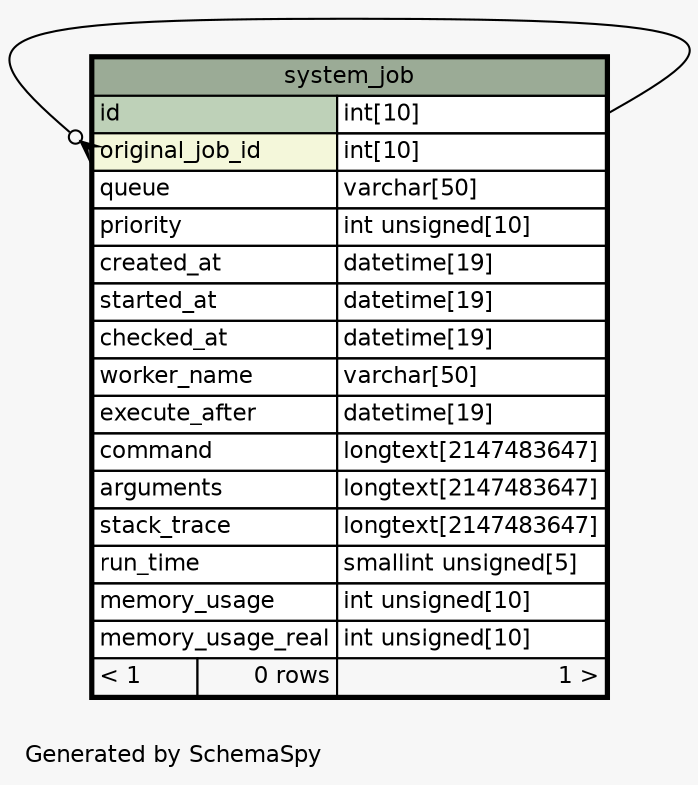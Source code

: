 // dot 2.38.0 on Linux 4.9.0-5-amd64
// SchemaSpy rev 590
digraph "oneDegreeRelationshipsDiagram" {
  graph [
    rankdir="RL"
    bgcolor="#f7f7f7"
    label="\nGenerated by SchemaSpy"
    labeljust="l"
    nodesep="0.18"
    ranksep="0.46"
    fontname="Helvetica"
    fontsize="11"
  ];
  node [
    fontname="Helvetica"
    fontsize="11"
    shape="plaintext"
  ];
  edge [
    arrowsize="0.8"
  ];
  "system_job":"original_job_id":w -> "system_job":"id.type":e [arrowhead=none dir=back arrowtail=crowodot];
  "system_job" [
    label=<
    <TABLE BORDER="2" CELLBORDER="1" CELLSPACING="0" BGCOLOR="#ffffff">
      <TR><TD COLSPAN="3" BGCOLOR="#9bab96" ALIGN="CENTER">system_job</TD></TR>
      <TR><TD PORT="id" COLSPAN="2" BGCOLOR="#bed1b8" ALIGN="LEFT">id</TD><TD PORT="id.type" ALIGN="LEFT">int[10]</TD></TR>
      <TR><TD PORT="original_job_id" COLSPAN="2" BGCOLOR="#f4f7da" ALIGN="LEFT">original_job_id</TD><TD PORT="original_job_id.type" ALIGN="LEFT">int[10]</TD></TR>
      <TR><TD PORT="queue" COLSPAN="2" ALIGN="LEFT">queue</TD><TD PORT="queue.type" ALIGN="LEFT">varchar[50]</TD></TR>
      <TR><TD PORT="priority" COLSPAN="2" ALIGN="LEFT">priority</TD><TD PORT="priority.type" ALIGN="LEFT">int unsigned[10]</TD></TR>
      <TR><TD PORT="created_at" COLSPAN="2" ALIGN="LEFT">created_at</TD><TD PORT="created_at.type" ALIGN="LEFT">datetime[19]</TD></TR>
      <TR><TD PORT="started_at" COLSPAN="2" ALIGN="LEFT">started_at</TD><TD PORT="started_at.type" ALIGN="LEFT">datetime[19]</TD></TR>
      <TR><TD PORT="checked_at" COLSPAN="2" ALIGN="LEFT">checked_at</TD><TD PORT="checked_at.type" ALIGN="LEFT">datetime[19]</TD></TR>
      <TR><TD PORT="worker_name" COLSPAN="2" ALIGN="LEFT">worker_name</TD><TD PORT="worker_name.type" ALIGN="LEFT">varchar[50]</TD></TR>
      <TR><TD PORT="execute_after" COLSPAN="2" ALIGN="LEFT">execute_after</TD><TD PORT="execute_after.type" ALIGN="LEFT">datetime[19]</TD></TR>
      <TR><TD PORT="command" COLSPAN="2" ALIGN="LEFT">command</TD><TD PORT="command.type" ALIGN="LEFT">longtext[2147483647]</TD></TR>
      <TR><TD PORT="arguments" COLSPAN="2" ALIGN="LEFT">arguments</TD><TD PORT="arguments.type" ALIGN="LEFT">longtext[2147483647]</TD></TR>
      <TR><TD PORT="stack_trace" COLSPAN="2" ALIGN="LEFT">stack_trace</TD><TD PORT="stack_trace.type" ALIGN="LEFT">longtext[2147483647]</TD></TR>
      <TR><TD PORT="run_time" COLSPAN="2" ALIGN="LEFT">run_time</TD><TD PORT="run_time.type" ALIGN="LEFT">smallint unsigned[5]</TD></TR>
      <TR><TD PORT="memory_usage" COLSPAN="2" ALIGN="LEFT">memory_usage</TD><TD PORT="memory_usage.type" ALIGN="LEFT">int unsigned[10]</TD></TR>
      <TR><TD PORT="memory_usage_real" COLSPAN="2" ALIGN="LEFT">memory_usage_real</TD><TD PORT="memory_usage_real.type" ALIGN="LEFT">int unsigned[10]</TD></TR>
      <TR><TD ALIGN="LEFT" BGCOLOR="#f7f7f7">&lt; 1</TD><TD ALIGN="RIGHT" BGCOLOR="#f7f7f7">0 rows</TD><TD ALIGN="RIGHT" BGCOLOR="#f7f7f7">1 &gt;</TD></TR>
    </TABLE>>
    URL="system_job.html"
    tooltip="system_job"
  ];
}
